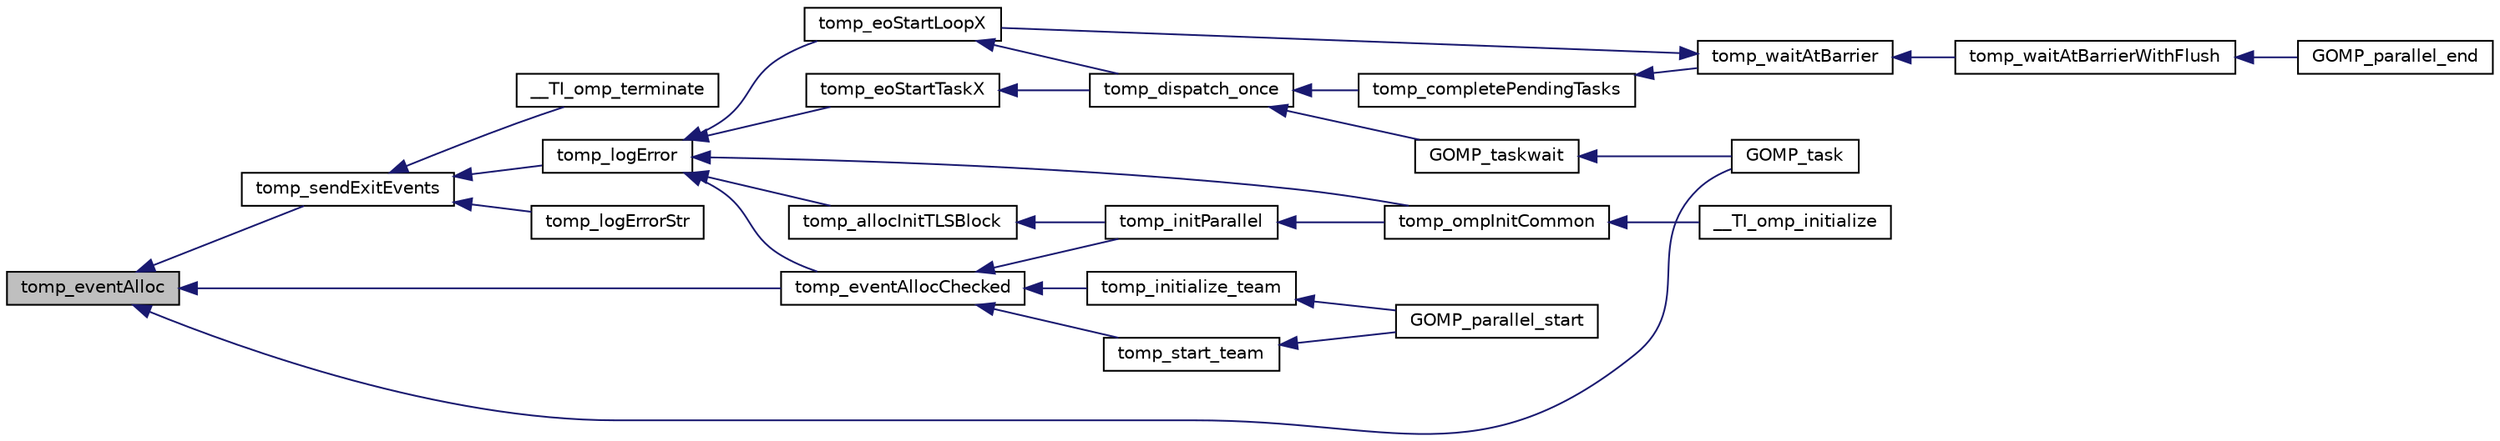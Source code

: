 digraph "tomp_eventAlloc"
{
  edge [fontname="Helvetica",fontsize="10",labelfontname="Helvetica",labelfontsize="10"];
  node [fontname="Helvetica",fontsize="10",shape=record];
  rankdir="LR";
  Node1 [label="tomp_eventAlloc",height=0.2,width=0.4,color="black", fillcolor="grey75", style="filled", fontcolor="black"];
  Node1 -> Node2 [dir="back",color="midnightblue",fontsize="10",style="solid",fontname="Helvetica"];
  Node2 [label="tomp_sendExitEvents",height=0.2,width=0.4,color="black", fillcolor="white", style="filled",URL="$tomp__log_8h.html#acd94e3cbc027bd2fd6b5b4801d6e4686",tooltip="Terminate program across cores by sending events to the exit queue. "];
  Node2 -> Node3 [dir="back",color="midnightblue",fontsize="10",style="solid",fontname="Helvetica"];
  Node3 [label="__TI_omp_terminate",height=0.2,width=0.4,color="black", fillcolor="white", style="filled",URL="$boot_8c.html#ab91572553cb2e8889d05980f7798a442",tooltip="Terminate the OpenMP runtime. "];
  Node2 -> Node4 [dir="back",color="midnightblue",fontsize="10",style="solid",fontname="Helvetica"];
  Node4 [label="tomp_logError",height=0.2,width=0.4,color="black", fillcolor="white", style="filled",URL="$tomp__log_8h.html#a50d90fef4d288c6c7ca380ebd9b5c21f",tooltip="Log an error message along with file name and line number and terminate execution. "];
  Node4 -> Node5 [dir="back",color="midnightblue",fontsize="10",style="solid",fontname="Helvetica"];
  Node5 [label="tomp_ompInitCommon",height=0.2,width=0.4,color="black", fillcolor="white", style="filled",URL="$tomp__init_8h.html#a82214ea6a4bfdb96e4747f4b015ac6f4",tooltip="Initialization steps shared in RTSC and bare-metal modes. "];
  Node5 -> Node6 [dir="back",color="midnightblue",fontsize="10",style="solid",fontname="Helvetica"];
  Node6 [label="__TI_omp_initialize",height=0.2,width=0.4,color="black", fillcolor="white", style="filled",URL="$boot_8c.html#a26e8cff2afffc6ca9503aed9262842c2",tooltip="Initializes the OMP runtime. "];
  Node4 -> Node7 [dir="back",color="midnightblue",fontsize="10",style="solid",fontname="Helvetica"];
  Node7 [label="tomp_eoStartLoopX",height=0.2,width=0.4,color="black", fillcolor="white", style="filled",URL="$tomp__parallel_8h.html#a9b7f1752f80c8e3ca26bc95080795a20",tooltip="Function executed by the worker cores when they pull an event from the workshare queue. "];
  Node7 -> Node8 [dir="back",color="midnightblue",fontsize="10",style="solid",fontname="Helvetica"];
  Node8 [label="tomp_dispatch_once",height=0.2,width=0.4,color="black", fillcolor="white", style="filled",URL="$tomp__init_8h.html#ae6950591d2e87e30c43306b0230749e3",tooltip="OpenMP dispatch function. "];
  Node8 -> Node9 [dir="back",color="midnightblue",fontsize="10",style="solid",fontname="Helvetica"];
  Node9 [label="tomp_completePendingTasks",height=0.2,width=0.4,color="black", fillcolor="white", style="filled",URL="$tomp__util_8h.html#a3aa28741c3c778eb6bf98fcb6a5acd64",tooltip="Complete all explicit tasks generated upto the implicit/explicit barrier. "];
  Node9 -> Node10 [dir="back",color="midnightblue",fontsize="10",style="solid",fontname="Helvetica"];
  Node10 [label="tomp_waitAtBarrier",height=0.2,width=0.4,color="black", fillcolor="white", style="filled",URL="$tomp__util_8h.html#a143a5568daa6cfc24944c6951f67881c",tooltip="Wait for a certain number of threads to reach this point. "];
  Node10 -> Node7 [dir="back",color="midnightblue",fontsize="10",style="solid",fontname="Helvetica"];
  Node10 -> Node11 [dir="back",color="midnightblue",fontsize="10",style="solid",fontname="Helvetica"];
  Node11 [label="tomp_waitAtBarrierWithFlush",height=0.2,width=0.4,color="black", fillcolor="white", style="filled",URL="$tomp__util_8h.html#ac19a6ee376c371d379f40e8dcd1d896b",tooltip="OpenMP barrier including the implicit flush. "];
  Node11 -> Node12 [dir="back",color="midnightblue",fontsize="10",style="solid",fontname="Helvetica"];
  Node12 [label="GOMP_parallel_end",height=0.2,width=0.4,color="black", fillcolor="white", style="filled",URL="$tomp__parallel_8c.html#a23499c41ade84b2dc232d2a7015a7183",tooltip="Wait for implicit/explicit tasks to complete and terminate the team. "];
  Node8 -> Node13 [dir="back",color="midnightblue",fontsize="10",style="solid",fontname="Helvetica"];
  Node13 [label="GOMP_taskwait",height=0.2,width=0.4,color="black", fillcolor="white", style="filled",URL="$tomp__task_8c.html#a7069b5d5c98d6c70fbe7609758ccc3b7",tooltip="Called when encountering a taskwait directive. "];
  Node13 -> Node14 [dir="back",color="midnightblue",fontsize="10",style="solid",fontname="Helvetica"];
  Node14 [label="GOMP_task",height=0.2,width=0.4,color="black", fillcolor="white", style="filled",URL="$tomp__task_8c.html#a7763a811f466174ef3f35cd2b0757d5d",tooltip="Called when encountering an explicit task directive. "];
  Node4 -> Node15 [dir="back",color="midnightblue",fontsize="10",style="solid",fontname="Helvetica"];
  Node15 [label="tomp_eventAllocChecked",height=0.2,width=0.4,color="black", fillcolor="white", style="filled",URL="$tomp__qmss_8h.html#a9698b9c55d8b4d9e0cf2c439f1892f41",tooltip="Allocate a buffer from the TOMP free queue w/ NULL check. "];
  Node15 -> Node16 [dir="back",color="midnightblue",fontsize="10",style="solid",fontname="Helvetica"];
  Node16 [label="tomp_initParallel",height=0.2,width=0.4,color="black", fillcolor="white", style="filled",URL="$tomp__init_8h.html#a4ec34b17d8c217a184878391570c0aad",tooltip="Initialization function. "];
  Node16 -> Node5 [dir="back",color="midnightblue",fontsize="10",style="solid",fontname="Helvetica"];
  Node15 -> Node17 [dir="back",color="midnightblue",fontsize="10",style="solid",fontname="Helvetica"];
  Node17 [label="tomp_initialize_team",height=0.2,width=0.4,color="black", fillcolor="white", style="filled",URL="$tomp__parallel_8h.html#a922e07a50dc3c58f2db569dde727245c",tooltip="Create and initialize a team. "];
  Node17 -> Node18 [dir="back",color="midnightblue",fontsize="10",style="solid",fontname="Helvetica"];
  Node18 [label="GOMP_parallel_start",height=0.2,width=0.4,color="black", fillcolor="white", style="filled",URL="$tomp__parallel_8c.html#a1b5e247c0eb03f2846741f5e395d351a",tooltip="GOMP_parallel_start is used for the for loop parallelism. "];
  Node15 -> Node19 [dir="back",color="midnightblue",fontsize="10",style="solid",fontname="Helvetica"];
  Node19 [label="tomp_start_team",height=0.2,width=0.4,color="black", fillcolor="white", style="filled",URL="$tomp__parallel_8h.html#a48f355c85b6e76293e04eb61f793c6c1",tooltip="Start the team by pushing events to the StartLoop queue. "];
  Node19 -> Node18 [dir="back",color="midnightblue",fontsize="10",style="solid",fontname="Helvetica"];
  Node4 -> Node20 [dir="back",color="midnightblue",fontsize="10",style="solid",fontname="Helvetica"];
  Node20 [label="tomp_eoStartTaskX",height=0.2,width=0.4,color="black", fillcolor="white", style="filled",URL="$tomp__task_8c.html#a2d99df48764323b715df8e10d1878f35",tooltip="Function executed by the worker cores when they pull an event from the task queue. "];
  Node20 -> Node8 [dir="back",color="midnightblue",fontsize="10",style="solid",fontname="Helvetica"];
  Node4 -> Node21 [dir="back",color="midnightblue",fontsize="10",style="solid",fontname="Helvetica"];
  Node21 [label="tomp_allocInitTLSBlock",height=0.2,width=0.4,color="black", fillcolor="white", style="filled",URL="$tomp__util_8h.html#a37f0ce6a50db109b4106439b93f787c1",tooltip="Create and initialize the TLS block for a thread. "];
  Node21 -> Node16 [dir="back",color="midnightblue",fontsize="10",style="solid",fontname="Helvetica"];
  Node2 -> Node22 [dir="back",color="midnightblue",fontsize="10",style="solid",fontname="Helvetica"];
  Node22 [label="tomp_logErrorStr",height=0.2,width=0.4,color="black", fillcolor="white", style="filled",URL="$tomp__log_8h.html#a0f20f9c2c78c93d30fb3868a64929978",tooltip="Log an error message along with a custom string, file name and line number and terminate execution..."];
  Node1 -> Node15 [dir="back",color="midnightblue",fontsize="10",style="solid",fontname="Helvetica"];
  Node1 -> Node14 [dir="back",color="midnightblue",fontsize="10",style="solid",fontname="Helvetica"];
}
